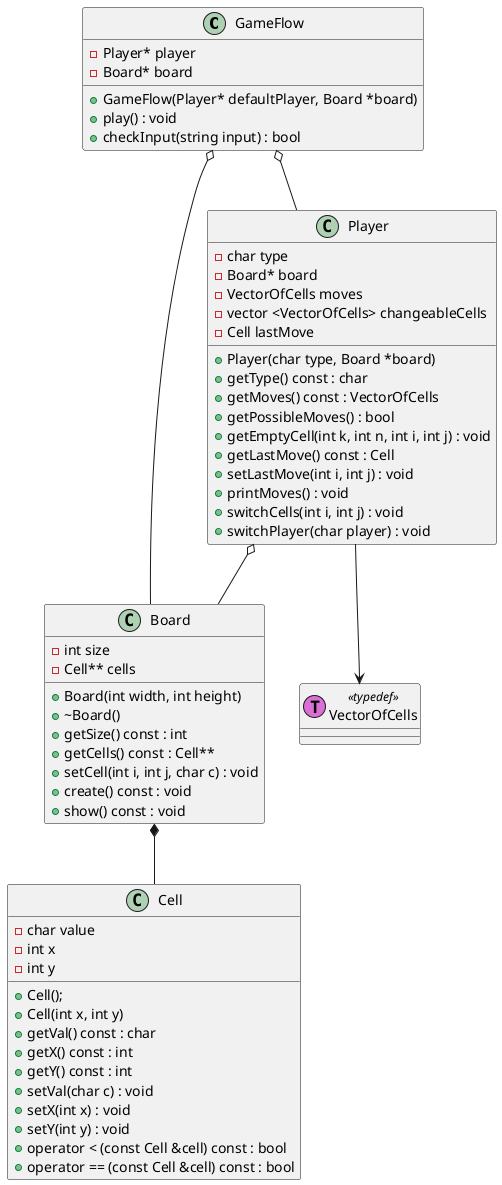 @startuml

'///////////////////////////////
'//     Classes Definitions
'///////////////////////////////

class GameFlow {
    + GameFlow(Player* defaultPlayer, Board *board)
    + play() : void
    + checkInput(string input) : bool

    - Player* player
    - Board* board
}

class Board {
    - int size
    - Cell** cells

    + Board(int width, int height)
    + ~Board()
    + getSize() const : int
    + getCells() const : Cell**
    + setCell(int i, int j, char c) : void
    + create() const : void
    + show() const : void
}

class Cell {
    - char value
    - int x
    - int y

    + Cell();
    + Cell(int x, int y)
    + getVal() const : char
    + getX() const : int
    + getY() const : int
    + setVal(char c) : void
    + setX(int x) : void
    + setY(int y) : void
    + operator < (const Cell &cell) const : bool
    + operator == (const Cell &cell) const : bool
}

class Player {

    - char type
    - Board* board
    - VectorOfCells moves
    - vector <VectorOfCells> changeableCells
    - Cell lastMove

    + Player(char type, Board *board)
    + getType() const : char
    + getMoves() const : VectorOfCells
    + getPossibleMoves() : bool
    + getEmptyCell(int k, int n, int i, int j) : void
    + getLastMove() const : Cell
    + setLastMove(int i, int j) : void
    + printMoves() : void
    + switchCells(int i, int j) : void
    + switchPlayer(char player) : void
}

class VectorOfCells << (T,orchid) typedef >>

'///////////////////////////////
'//     Classes Relations
'///////////////////////////////

GameFlow o-- Player
GameFlow o-- Board
Board *-- Cell
Player o-- Board
Player ==> VectorOfCells

@enduml
